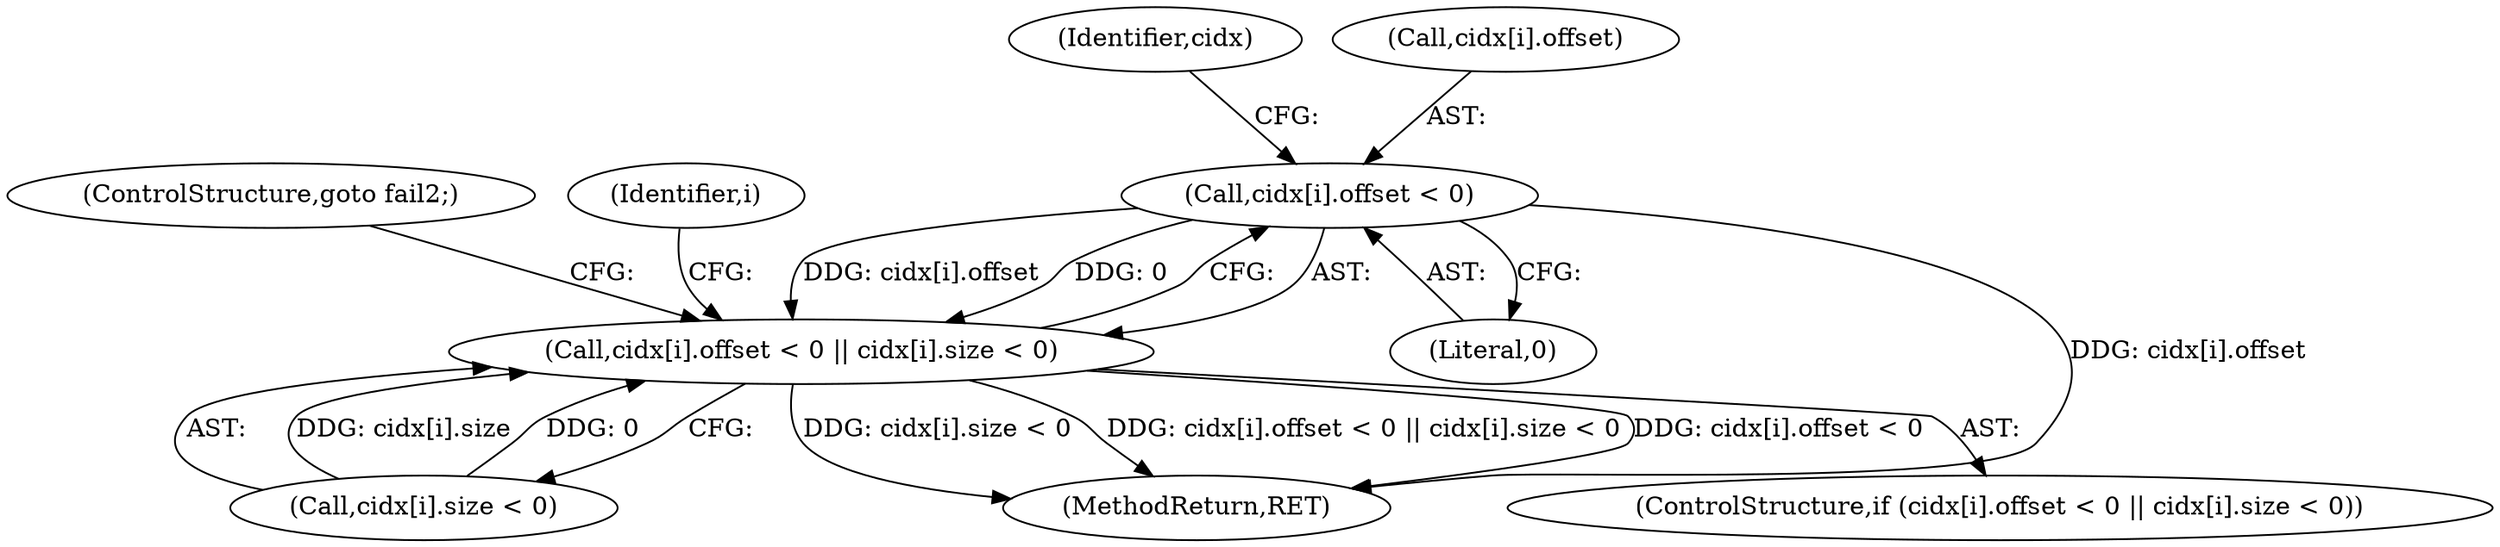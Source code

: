 digraph "0_libgd_69d2fd2c597ffc0c217de1238b9bf4d4bceba8e6@array" {
"1000436" [label="(Call,cidx[i].offset < 0)"];
"1000435" [label="(Call,cidx[i].offset < 0 || cidx[i].size < 0)"];
"1000450" [label="(ControlStructure,goto fail2;)"];
"1000406" [label="(Identifier,i)"];
"1000442" [label="(Literal,0)"];
"1000436" [label="(Call,cidx[i].offset < 0)"];
"1000466" [label="(MethodReturn,RET)"];
"1000443" [label="(Call,cidx[i].size < 0)"];
"1000446" [label="(Identifier,cidx)"];
"1000434" [label="(ControlStructure,if (cidx[i].offset < 0 || cidx[i].size < 0))"];
"1000435" [label="(Call,cidx[i].offset < 0 || cidx[i].size < 0)"];
"1000437" [label="(Call,cidx[i].offset)"];
"1000436" -> "1000435"  [label="AST: "];
"1000436" -> "1000442"  [label="CFG: "];
"1000437" -> "1000436"  [label="AST: "];
"1000442" -> "1000436"  [label="AST: "];
"1000446" -> "1000436"  [label="CFG: "];
"1000435" -> "1000436"  [label="CFG: "];
"1000436" -> "1000466"  [label="DDG: cidx[i].offset"];
"1000436" -> "1000435"  [label="DDG: cidx[i].offset"];
"1000436" -> "1000435"  [label="DDG: 0"];
"1000435" -> "1000434"  [label="AST: "];
"1000435" -> "1000443"  [label="CFG: "];
"1000443" -> "1000435"  [label="AST: "];
"1000450" -> "1000435"  [label="CFG: "];
"1000406" -> "1000435"  [label="CFG: "];
"1000435" -> "1000466"  [label="DDG: cidx[i].offset < 0"];
"1000435" -> "1000466"  [label="DDG: cidx[i].size < 0"];
"1000435" -> "1000466"  [label="DDG: cidx[i].offset < 0 || cidx[i].size < 0"];
"1000443" -> "1000435"  [label="DDG: cidx[i].size"];
"1000443" -> "1000435"  [label="DDG: 0"];
}
